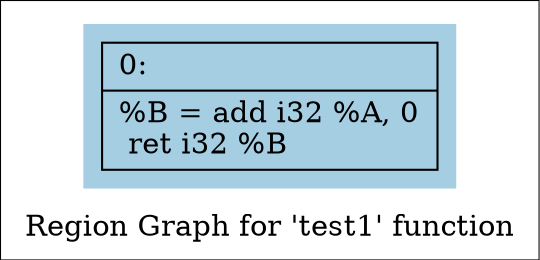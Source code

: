 digraph "Region Graph for 'test1' function" {
	label="Region Graph for 'test1' function";

	Node0x565186135880 [shape=record,label="{0:\l|  %B = add i32 %A, 0\l  ret i32 %B\l}"];
	colorscheme = "paired12"
        subgraph cluster_0x565186134270 {
          label = "";
          style = filled;
          color = 1
          Node0x565186135880;
        }
}
